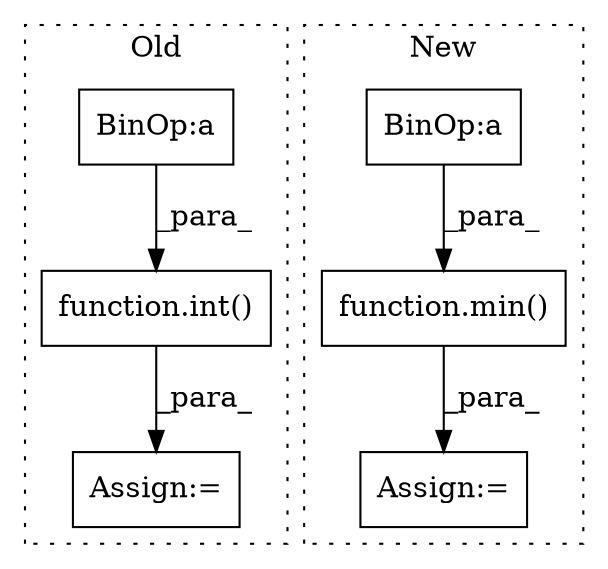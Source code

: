 digraph G {
subgraph cluster0 {
1 [label="function.int()" a="75" s="2181,2199" l="4,1" shape="box"];
4 [label="Assign:=" a="68" s="2178" l="3" shape="box"];
6 [label="BinOp:a" a="82" s="2191" l="3" shape="box"];
label = "Old";
style="dotted";
}
subgraph cluster1 {
2 [label="function.min()" a="75" s="2479,2507" l="4,1" shape="box"];
3 [label="Assign:=" a="68" s="2476" l="3" shape="box"];
5 [label="BinOp:a" a="82" s="2450" l="3" shape="box"];
label = "New";
style="dotted";
}
1 -> 4 [label="_para_"];
2 -> 3 [label="_para_"];
5 -> 2 [label="_para_"];
6 -> 1 [label="_para_"];
}